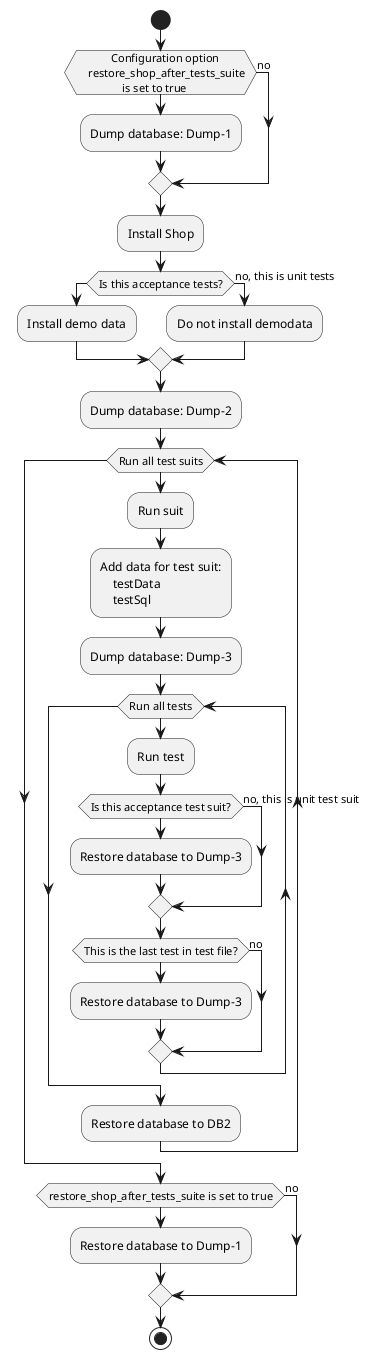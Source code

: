 @startuml
    start

    if (            Configuration option
    restore_shop_after_tests_suite
                is set to true)
        :Dump database: Dump-1;
    else (no)
    endif;

    :Install Shop;

    if (Is this acceptance tests?)
        :Install demo data;
    else (no, this is unit tests)
        :Do not install demodata;
    endif

    :Dump database: Dump-2;

    while (Run all test suits)

        :Run suit;

        :Add data for test suit:
            testData
            testSql;

        :Dump database: Dump-3;

        while (Run all tests)

            :Run test;

            if (Is this acceptance test suit?)
                :Restore database to Dump-3;
            else (no, this is unit test suit)
            endif

            if (This is the last test in test file?)
                :Restore database to Dump-3;
            else (no)
            endif

        endwhile

        :Restore database to DB2;

    endwhile

    if (restore_shop_after_tests_suite is set to true)
        :Restore database to Dump-1;
    else (no)
    endif;

    stop

@enduml
